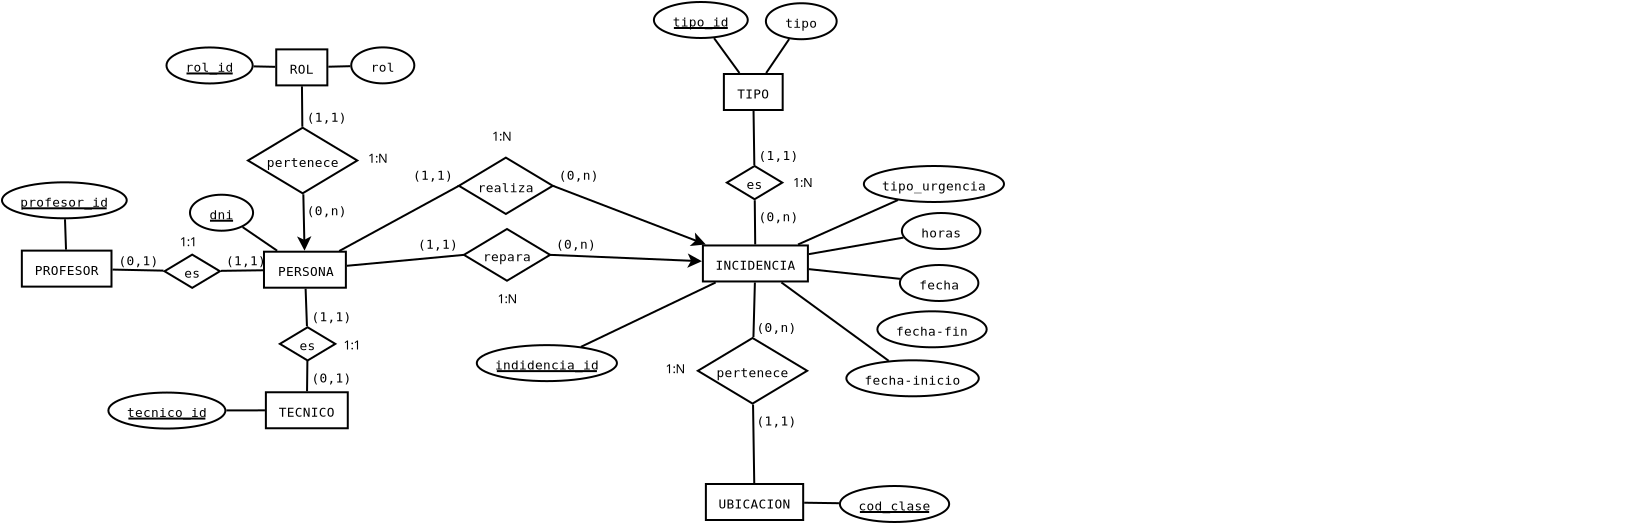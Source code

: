 <?xml version="1.0" encoding="UTF-8"?>
<dia:diagram xmlns:dia="http://www.lysator.liu.se/~alla/dia/">
  <dia:layer name="Fondo" visible="true" connectable="true" active="true">
    <dia:object type="ER - Entity" version="0" id="O0">
      <dia:attribute name="obj_pos">
        <dia:point val="14.905,12.835"/>
      </dia:attribute>
      <dia:attribute name="obj_bb">
        <dia:rectangle val="14.855,12.786;19.05,14.685"/>
      </dia:attribute>
      <dia:attribute name="elem_corner">
        <dia:point val="14.905,12.835"/>
      </dia:attribute>
      <dia:attribute name="elem_width">
        <dia:real val="4.095"/>
      </dia:attribute>
      <dia:attribute name="elem_height">
        <dia:real val="1.8"/>
      </dia:attribute>
      <dia:attribute name="border_width">
        <dia:real val="0.1"/>
      </dia:attribute>
      <dia:attribute name="border_color">
        <dia:color val="#000000ff"/>
      </dia:attribute>
      <dia:attribute name="inner_color">
        <dia:color val="#ffffffff"/>
      </dia:attribute>
      <dia:attribute name="name">
        <dia:string>#PERSONA#</dia:string>
      </dia:attribute>
      <dia:attribute name="weak">
        <dia:boolean val="false"/>
      </dia:attribute>
      <dia:attribute name="associative">
        <dia:boolean val="false"/>
      </dia:attribute>
      <dia:attribute name="font">
        <dia:font family="monospace" style="0" name="Courier"/>
      </dia:attribute>
      <dia:attribute name="font_height">
        <dia:real val="0.8"/>
      </dia:attribute>
    </dia:object>
    <dia:object type="ER - Entity" version="0" id="O1">
      <dia:attribute name="obj_pos">
        <dia:point val="36.851,12.523"/>
      </dia:attribute>
      <dia:attribute name="obj_bb">
        <dia:rectangle val="36.801,12.473;42.151,14.373"/>
      </dia:attribute>
      <dia:attribute name="elem_corner">
        <dia:point val="36.851,12.523"/>
      </dia:attribute>
      <dia:attribute name="elem_width">
        <dia:real val="5.25"/>
      </dia:attribute>
      <dia:attribute name="elem_height">
        <dia:real val="1.8"/>
      </dia:attribute>
      <dia:attribute name="border_width">
        <dia:real val="0.1"/>
      </dia:attribute>
      <dia:attribute name="border_color">
        <dia:color val="#000000ff"/>
      </dia:attribute>
      <dia:attribute name="inner_color">
        <dia:color val="#ffffffff"/>
      </dia:attribute>
      <dia:attribute name="name">
        <dia:string>#INCIDENCIA#</dia:string>
      </dia:attribute>
      <dia:attribute name="weak">
        <dia:boolean val="false"/>
      </dia:attribute>
      <dia:attribute name="associative">
        <dia:boolean val="false"/>
      </dia:attribute>
      <dia:attribute name="font">
        <dia:font family="monospace" style="0" name="Courier"/>
      </dia:attribute>
      <dia:attribute name="font_height">
        <dia:real val="0.8"/>
      </dia:attribute>
    </dia:object>
    <dia:object type="ER - Entity" version="0" id="O2">
      <dia:attribute name="obj_pos">
        <dia:point val="15.518,2.719"/>
      </dia:attribute>
      <dia:attribute name="obj_bb">
        <dia:rectangle val="15.468,2.669;18.123,4.569"/>
      </dia:attribute>
      <dia:attribute name="elem_corner">
        <dia:point val="15.518,2.719"/>
      </dia:attribute>
      <dia:attribute name="elem_width">
        <dia:real val="2.555"/>
      </dia:attribute>
      <dia:attribute name="elem_height">
        <dia:real val="1.8"/>
      </dia:attribute>
      <dia:attribute name="border_width">
        <dia:real val="0.1"/>
      </dia:attribute>
      <dia:attribute name="border_color">
        <dia:color val="#000000ff"/>
      </dia:attribute>
      <dia:attribute name="inner_color">
        <dia:color val="#ffffffff"/>
      </dia:attribute>
      <dia:attribute name="name">
        <dia:string>#ROL#</dia:string>
      </dia:attribute>
      <dia:attribute name="weak">
        <dia:boolean val="false"/>
      </dia:attribute>
      <dia:attribute name="associative">
        <dia:boolean val="false"/>
      </dia:attribute>
      <dia:attribute name="font">
        <dia:font family="monospace" style="0" name="Courier"/>
      </dia:attribute>
      <dia:attribute name="font_height">
        <dia:real val="0.8"/>
      </dia:attribute>
    </dia:object>
    <dia:object type="ER - Attribute" version="0" id="O3">
      <dia:attribute name="obj_pos">
        <dia:point val="10.031,2.623"/>
      </dia:attribute>
      <dia:attribute name="obj_bb">
        <dia:rectangle val="9.981,2.573;14.391,4.473"/>
      </dia:attribute>
      <dia:attribute name="elem_corner">
        <dia:point val="10.031,2.623"/>
      </dia:attribute>
      <dia:attribute name="elem_width">
        <dia:real val="4.31"/>
      </dia:attribute>
      <dia:attribute name="elem_height">
        <dia:real val="1.8"/>
      </dia:attribute>
      <dia:attribute name="border_width">
        <dia:real val="0.1"/>
      </dia:attribute>
      <dia:attribute name="border_color">
        <dia:color val="#000000ff"/>
      </dia:attribute>
      <dia:attribute name="inner_color">
        <dia:color val="#ffffffff"/>
      </dia:attribute>
      <dia:attribute name="name">
        <dia:string>#rol_id#</dia:string>
      </dia:attribute>
      <dia:attribute name="key">
        <dia:boolean val="true"/>
      </dia:attribute>
      <dia:attribute name="weak_key">
        <dia:boolean val="false"/>
      </dia:attribute>
      <dia:attribute name="derived">
        <dia:boolean val="false"/>
      </dia:attribute>
      <dia:attribute name="multivalued">
        <dia:boolean val="false"/>
      </dia:attribute>
      <dia:attribute name="font">
        <dia:font family="monospace" style="0" name="Courier"/>
      </dia:attribute>
      <dia:attribute name="font_height">
        <dia:real val="0.8"/>
      </dia:attribute>
    </dia:object>
    <dia:object type="ER - Attribute" version="0" id="O4">
      <dia:attribute name="obj_pos">
        <dia:point val="19.267,2.619"/>
      </dia:attribute>
      <dia:attribute name="obj_bb">
        <dia:rectangle val="19.217,2.569;22.472,4.469"/>
      </dia:attribute>
      <dia:attribute name="elem_corner">
        <dia:point val="19.267,2.619"/>
      </dia:attribute>
      <dia:attribute name="elem_width">
        <dia:real val="3.155"/>
      </dia:attribute>
      <dia:attribute name="elem_height">
        <dia:real val="1.8"/>
      </dia:attribute>
      <dia:attribute name="border_width">
        <dia:real val="0.1"/>
      </dia:attribute>
      <dia:attribute name="border_color">
        <dia:color val="#000000ff"/>
      </dia:attribute>
      <dia:attribute name="inner_color">
        <dia:color val="#ffffffff"/>
      </dia:attribute>
      <dia:attribute name="name">
        <dia:string>#rol#</dia:string>
      </dia:attribute>
      <dia:attribute name="key">
        <dia:boolean val="false"/>
      </dia:attribute>
      <dia:attribute name="weak_key">
        <dia:boolean val="false"/>
      </dia:attribute>
      <dia:attribute name="derived">
        <dia:boolean val="false"/>
      </dia:attribute>
      <dia:attribute name="multivalued">
        <dia:boolean val="false"/>
      </dia:attribute>
      <dia:attribute name="font">
        <dia:font family="monospace" style="0" name="Courier"/>
      </dia:attribute>
      <dia:attribute name="font_height">
        <dia:real val="0.8"/>
      </dia:attribute>
    </dia:object>
    <dia:object type="Standard - Line" version="0" id="O5">
      <dia:attribute name="obj_pos">
        <dia:point val="15.47,3.592"/>
      </dia:attribute>
      <dia:attribute name="obj_bb">
        <dia:rectangle val="14.336,3.518;15.521,3.643"/>
      </dia:attribute>
      <dia:attribute name="conn_endpoints">
        <dia:point val="15.47,3.592"/>
        <dia:point val="14.388,3.569"/>
      </dia:attribute>
      <dia:attribute name="numcp">
        <dia:int val="1"/>
      </dia:attribute>
      <dia:connections>
        <dia:connection handle="0" to="O2" connection="8"/>
        <dia:connection handle="1" to="O3" connection="8"/>
      </dia:connections>
    </dia:object>
    <dia:object type="Standard - Line" version="0" id="O6">
      <dia:attribute name="obj_pos">
        <dia:point val="18.123,3.586"/>
      </dia:attribute>
      <dia:attribute name="obj_bb">
        <dia:rectangle val="18.071,3.508;19.27,3.638"/>
      </dia:attribute>
      <dia:attribute name="conn_endpoints">
        <dia:point val="18.123,3.586"/>
        <dia:point val="19.219,3.559"/>
      </dia:attribute>
      <dia:attribute name="numcp">
        <dia:int val="1"/>
      </dia:attribute>
      <dia:connections>
        <dia:connection handle="0" to="O2" connection="8"/>
        <dia:connection handle="1" to="O4" connection="8"/>
      </dia:connections>
    </dia:object>
    <dia:object type="ER - Attribute" version="0" id="O7">
      <dia:attribute name="obj_pos">
        <dia:point val="25.547,17.506"/>
      </dia:attribute>
      <dia:attribute name="obj_bb">
        <dia:rectangle val="25.497,17.456;32.602,19.356"/>
      </dia:attribute>
      <dia:attribute name="elem_corner">
        <dia:point val="25.547,17.506"/>
      </dia:attribute>
      <dia:attribute name="elem_width">
        <dia:real val="7.005"/>
      </dia:attribute>
      <dia:attribute name="elem_height">
        <dia:real val="1.8"/>
      </dia:attribute>
      <dia:attribute name="border_width">
        <dia:real val="0.1"/>
      </dia:attribute>
      <dia:attribute name="border_color">
        <dia:color val="#000000ff"/>
      </dia:attribute>
      <dia:attribute name="inner_color">
        <dia:color val="#ffffffff"/>
      </dia:attribute>
      <dia:attribute name="name">
        <dia:string>#indidencia_id#</dia:string>
      </dia:attribute>
      <dia:attribute name="key">
        <dia:boolean val="true"/>
      </dia:attribute>
      <dia:attribute name="weak_key">
        <dia:boolean val="false"/>
      </dia:attribute>
      <dia:attribute name="derived">
        <dia:boolean val="false"/>
      </dia:attribute>
      <dia:attribute name="multivalued">
        <dia:boolean val="false"/>
      </dia:attribute>
      <dia:attribute name="font">
        <dia:font family="monospace" style="0" name="Courier"/>
      </dia:attribute>
      <dia:attribute name="font_height">
        <dia:real val="0.8"/>
      </dia:attribute>
    </dia:object>
    <dia:object type="Standard - Line" version="0" id="O8">
      <dia:attribute name="obj_pos">
        <dia:point val="37.489,14.373"/>
      </dia:attribute>
      <dia:attribute name="obj_bb">
        <dia:rectangle val="30.686,14.306;37.556,17.659"/>
      </dia:attribute>
      <dia:attribute name="conn_endpoints">
        <dia:point val="37.489,14.373"/>
        <dia:point val="30.753,17.592"/>
      </dia:attribute>
      <dia:attribute name="numcp">
        <dia:int val="1"/>
      </dia:attribute>
      <dia:connections>
        <dia:connection handle="0" to="O1" connection="8"/>
        <dia:connection handle="1" to="O7" connection="8"/>
      </dia:connections>
    </dia:object>
    <dia:object type="ER - Attribute" version="0" id="O9">
      <dia:attribute name="obj_pos">
        <dia:point val="11.205,9.986"/>
      </dia:attribute>
      <dia:attribute name="obj_bb">
        <dia:rectangle val="11.155,9.935;14.41,11.835"/>
      </dia:attribute>
      <dia:attribute name="elem_corner">
        <dia:point val="11.205,9.986"/>
      </dia:attribute>
      <dia:attribute name="elem_width">
        <dia:real val="3.155"/>
      </dia:attribute>
      <dia:attribute name="elem_height">
        <dia:real val="1.8"/>
      </dia:attribute>
      <dia:attribute name="border_width">
        <dia:real val="0.1"/>
      </dia:attribute>
      <dia:attribute name="border_color">
        <dia:color val="#000000ff"/>
      </dia:attribute>
      <dia:attribute name="inner_color">
        <dia:color val="#ffffffff"/>
      </dia:attribute>
      <dia:attribute name="name">
        <dia:string>#dni#</dia:string>
      </dia:attribute>
      <dia:attribute name="key">
        <dia:boolean val="true"/>
      </dia:attribute>
      <dia:attribute name="weak_key">
        <dia:boolean val="false"/>
      </dia:attribute>
      <dia:attribute name="derived">
        <dia:boolean val="false"/>
      </dia:attribute>
      <dia:attribute name="multivalued">
        <dia:boolean val="false"/>
      </dia:attribute>
      <dia:attribute name="font">
        <dia:font family="monospace" style="0" name="Courier"/>
      </dia:attribute>
      <dia:attribute name="font_height">
        <dia:real val="0.8"/>
      </dia:attribute>
    </dia:object>
    <dia:object type="Standard - Line" version="0" id="O10">
      <dia:attribute name="obj_pos">
        <dia:point val="15.563,12.786"/>
      </dia:attribute>
      <dia:attribute name="obj_bb">
        <dia:rectangle val="13.765,11.535;15.633,12.855"/>
      </dia:attribute>
      <dia:attribute name="conn_endpoints">
        <dia:point val="15.563,12.786"/>
        <dia:point val="13.835,11.604"/>
      </dia:attribute>
      <dia:attribute name="numcp">
        <dia:int val="1"/>
      </dia:attribute>
      <dia:connections>
        <dia:connection handle="0" to="O0" connection="8"/>
        <dia:connection handle="1" to="O9" connection="8"/>
      </dia:connections>
    </dia:object>
    <dia:object type="ER - Relationship" version="0" id="O11">
      <dia:attribute name="obj_pos">
        <dia:point val="24.651,8.131"/>
      </dia:attribute>
      <dia:attribute name="obj_bb">
        <dia:rectangle val="22.376,8.081;31.621,10.998"/>
      </dia:attribute>
      <dia:attribute name="elem_corner">
        <dia:point val="24.651,8.131"/>
      </dia:attribute>
      <dia:attribute name="elem_width">
        <dia:real val="4.695"/>
      </dia:attribute>
      <dia:attribute name="elem_height">
        <dia:real val="2.817"/>
      </dia:attribute>
      <dia:attribute name="border_width">
        <dia:real val="0.1"/>
      </dia:attribute>
      <dia:attribute name="border_color">
        <dia:color val="#000000ff"/>
      </dia:attribute>
      <dia:attribute name="inner_color">
        <dia:color val="#ffffffff"/>
      </dia:attribute>
      <dia:attribute name="name">
        <dia:string>#realiza#</dia:string>
      </dia:attribute>
      <dia:attribute name="left_card">
        <dia:string>#(1,1)#</dia:string>
      </dia:attribute>
      <dia:attribute name="right_card">
        <dia:string>#(0,n)#</dia:string>
      </dia:attribute>
      <dia:attribute name="identifying">
        <dia:boolean val="false"/>
      </dia:attribute>
      <dia:attribute name="rotated">
        <dia:boolean val="false"/>
      </dia:attribute>
      <dia:attribute name="font">
        <dia:font family="monospace" style="0" name="Courier"/>
      </dia:attribute>
      <dia:attribute name="font_height">
        <dia:real val="0.8"/>
      </dia:attribute>
    </dia:object>
    <dia:object type="Standard - Line" version="0" id="O12">
      <dia:attribute name="obj_pos">
        <dia:point val="29.346,9.54"/>
      </dia:attribute>
      <dia:attribute name="obj_bb">
        <dia:rectangle val="29.281,9.475;37.061,12.558"/>
      </dia:attribute>
      <dia:attribute name="conn_endpoints">
        <dia:point val="29.346,9.54"/>
        <dia:point val="36.996,12.473"/>
      </dia:attribute>
      <dia:attribute name="numcp">
        <dia:int val="1"/>
      </dia:attribute>
      <dia:attribute name="end_arrow">
        <dia:enum val="22"/>
      </dia:attribute>
      <dia:attribute name="end_arrow_length">
        <dia:real val="0.5"/>
      </dia:attribute>
      <dia:attribute name="end_arrow_width">
        <dia:real val="0.5"/>
      </dia:attribute>
      <dia:connections>
        <dia:connection handle="0" to="O11" connection="4"/>
        <dia:connection handle="1" to="O1" connection="8"/>
      </dia:connections>
    </dia:object>
    <dia:object type="Standard - Line" version="0" id="O13">
      <dia:attribute name="obj_pos">
        <dia:point val="24.651,9.54"/>
      </dia:attribute>
      <dia:attribute name="obj_bb">
        <dia:rectangle val="18.599,9.472;24.719,12.869"/>
      </dia:attribute>
      <dia:attribute name="conn_endpoints">
        <dia:point val="24.651,9.54"/>
        <dia:point val="18.667,12.801"/>
      </dia:attribute>
      <dia:attribute name="numcp">
        <dia:int val="1"/>
      </dia:attribute>
      <dia:connections>
        <dia:connection handle="0" to="O11" connection="0"/>
        <dia:connection handle="1" to="O0" connection="8"/>
      </dia:connections>
    </dia:object>
    <dia:object type="ER - Relationship" version="0" id="O14">
      <dia:attribute name="obj_pos">
        <dia:point val="14.105,6.636"/>
      </dia:attribute>
      <dia:attribute name="obj_bb">
        <dia:rectangle val="14.055,5.486;19.62,11.065"/>
      </dia:attribute>
      <dia:attribute name="elem_corner">
        <dia:point val="14.105,6.636"/>
      </dia:attribute>
      <dia:attribute name="elem_width">
        <dia:real val="5.465"/>
      </dia:attribute>
      <dia:attribute name="elem_height">
        <dia:real val="3.279"/>
      </dia:attribute>
      <dia:attribute name="border_width">
        <dia:real val="0.1"/>
      </dia:attribute>
      <dia:attribute name="border_color">
        <dia:color val="#000000ff"/>
      </dia:attribute>
      <dia:attribute name="inner_color">
        <dia:color val="#ffffffff"/>
      </dia:attribute>
      <dia:attribute name="name">
        <dia:string>#pertenece#</dia:string>
      </dia:attribute>
      <dia:attribute name="left_card">
        <dia:string>#(1,1)#</dia:string>
      </dia:attribute>
      <dia:attribute name="right_card">
        <dia:string>#(0,n)#</dia:string>
      </dia:attribute>
      <dia:attribute name="identifying">
        <dia:boolean val="false"/>
      </dia:attribute>
      <dia:attribute name="rotated">
        <dia:boolean val="true"/>
      </dia:attribute>
      <dia:attribute name="font">
        <dia:font family="monospace" style="0" name="Courier"/>
      </dia:attribute>
      <dia:attribute name="font_height">
        <dia:real val="0.8"/>
      </dia:attribute>
    </dia:object>
    <dia:object type="Standard - Line" version="0" id="O15">
      <dia:attribute name="obj_pos">
        <dia:point val="16.873,9.963"/>
      </dia:attribute>
      <dia:attribute name="obj_bb">
        <dia:rectangle val="16.556,9.912;17.279,12.837"/>
      </dia:attribute>
      <dia:attribute name="conn_endpoints">
        <dia:point val="16.873,9.963"/>
        <dia:point val="16.933,12.786"/>
      </dia:attribute>
      <dia:attribute name="numcp">
        <dia:int val="1"/>
      </dia:attribute>
      <dia:attribute name="end_arrow">
        <dia:enum val="22"/>
      </dia:attribute>
      <dia:attribute name="end_arrow_length">
        <dia:real val="0.5"/>
      </dia:attribute>
      <dia:attribute name="end_arrow_width">
        <dia:real val="0.5"/>
      </dia:attribute>
      <dia:connections>
        <dia:connection handle="0" to="O14" connection="8"/>
        <dia:connection handle="1" to="O0" connection="8"/>
      </dia:connections>
    </dia:object>
    <dia:object type="ER - Entity" version="0" id="O16">
      <dia:attribute name="obj_pos">
        <dia:point val="2.798,12.781"/>
      </dia:attribute>
      <dia:attribute name="obj_bb">
        <dia:rectangle val="2.748,12.731;7.328,14.631"/>
      </dia:attribute>
      <dia:attribute name="elem_corner">
        <dia:point val="2.798,12.781"/>
      </dia:attribute>
      <dia:attribute name="elem_width">
        <dia:real val="4.48"/>
      </dia:attribute>
      <dia:attribute name="elem_height">
        <dia:real val="1.8"/>
      </dia:attribute>
      <dia:attribute name="border_width">
        <dia:real val="0.1"/>
      </dia:attribute>
      <dia:attribute name="border_color">
        <dia:color val="#000000ff"/>
      </dia:attribute>
      <dia:attribute name="inner_color">
        <dia:color val="#ffffffff"/>
      </dia:attribute>
      <dia:attribute name="name">
        <dia:string>#PROFESOR#</dia:string>
      </dia:attribute>
      <dia:attribute name="weak">
        <dia:boolean val="false"/>
      </dia:attribute>
      <dia:attribute name="associative">
        <dia:boolean val="false"/>
      </dia:attribute>
      <dia:attribute name="font">
        <dia:font family="monospace" style="0" name="Courier"/>
      </dia:attribute>
      <dia:attribute name="font_height">
        <dia:real val="0.8"/>
      </dia:attribute>
    </dia:object>
    <dia:object type="Standard - Line" version="0" id="O17">
      <dia:attribute name="obj_pos">
        <dia:point val="16.823,6.585"/>
      </dia:attribute>
      <dia:attribute name="obj_bb">
        <dia:rectangle val="16.754,4.517;16.873,6.636"/>
      </dia:attribute>
      <dia:attribute name="conn_endpoints">
        <dia:point val="16.823,6.585"/>
        <dia:point val="16.804,4.567"/>
      </dia:attribute>
      <dia:attribute name="numcp">
        <dia:int val="1"/>
      </dia:attribute>
      <dia:connections>
        <dia:connection handle="0" to="O14" connection="8"/>
        <dia:connection handle="1" to="O2" connection="8"/>
      </dia:connections>
    </dia:object>
    <dia:object type="Standard - Text" version="1" id="O18">
      <dia:attribute name="obj_pos">
        <dia:point val="26.305,7.285"/>
      </dia:attribute>
      <dia:attribute name="obj_bb">
        <dia:rectangle val="26.305,6.691;27.408,7.436"/>
      </dia:attribute>
      <dia:attribute name="text">
        <dia:composite type="text">
          <dia:attribute name="string">
            <dia:string>#1:N#</dia:string>
          </dia:attribute>
          <dia:attribute name="font">
            <dia:font family="sans" style="0" name="Helvetica"/>
          </dia:attribute>
          <dia:attribute name="height">
            <dia:real val="0.8"/>
          </dia:attribute>
          <dia:attribute name="pos">
            <dia:point val="26.305,7.285"/>
          </dia:attribute>
          <dia:attribute name="color">
            <dia:color val="#000000ff"/>
          </dia:attribute>
          <dia:attribute name="alignment">
            <dia:enum val="0"/>
          </dia:attribute>
        </dia:composite>
      </dia:attribute>
      <dia:attribute name="valign">
        <dia:enum val="3"/>
      </dia:attribute>
    </dia:object>
    <dia:object type="Standard - Text" version="1" id="O19">
      <dia:attribute name="obj_pos">
        <dia:point val="20.105,8.385"/>
      </dia:attribute>
      <dia:attribute name="obj_bb">
        <dia:rectangle val="20.105,7.791;21.208,8.536"/>
      </dia:attribute>
      <dia:attribute name="text">
        <dia:composite type="text">
          <dia:attribute name="string">
            <dia:string>#1:N#</dia:string>
          </dia:attribute>
          <dia:attribute name="font">
            <dia:font family="sans" style="0" name="Helvetica"/>
          </dia:attribute>
          <dia:attribute name="height">
            <dia:real val="0.8"/>
          </dia:attribute>
          <dia:attribute name="pos">
            <dia:point val="20.105,8.385"/>
          </dia:attribute>
          <dia:attribute name="color">
            <dia:color val="#000000ff"/>
          </dia:attribute>
          <dia:attribute name="alignment">
            <dia:enum val="0"/>
          </dia:attribute>
        </dia:composite>
      </dia:attribute>
      <dia:attribute name="valign">
        <dia:enum val="3"/>
      </dia:attribute>
    </dia:object>
    <dia:object type="ER - Attribute" version="0" id="O20">
      <dia:attribute name="obj_pos">
        <dia:point val="1.806,9.365"/>
      </dia:attribute>
      <dia:attribute name="obj_bb">
        <dia:rectangle val="1.756,9.315;8.091,11.215"/>
      </dia:attribute>
      <dia:attribute name="elem_corner">
        <dia:point val="1.806,9.365"/>
      </dia:attribute>
      <dia:attribute name="elem_width">
        <dia:real val="6.235"/>
      </dia:attribute>
      <dia:attribute name="elem_height">
        <dia:real val="1.8"/>
      </dia:attribute>
      <dia:attribute name="border_width">
        <dia:real val="0.1"/>
      </dia:attribute>
      <dia:attribute name="border_color">
        <dia:color val="#000000ff"/>
      </dia:attribute>
      <dia:attribute name="inner_color">
        <dia:color val="#ffffffff"/>
      </dia:attribute>
      <dia:attribute name="name">
        <dia:string>#profesor_id#</dia:string>
      </dia:attribute>
      <dia:attribute name="key">
        <dia:boolean val="true"/>
      </dia:attribute>
      <dia:attribute name="weak_key">
        <dia:boolean val="false"/>
      </dia:attribute>
      <dia:attribute name="derived">
        <dia:boolean val="false"/>
      </dia:attribute>
      <dia:attribute name="multivalued">
        <dia:boolean val="false"/>
      </dia:attribute>
      <dia:attribute name="font">
        <dia:font family="monospace" style="0" name="Courier"/>
      </dia:attribute>
      <dia:attribute name="font_height">
        <dia:real val="0.8"/>
      </dia:attribute>
    </dia:object>
    <dia:object type="ER - Relationship" version="0" id="O21">
      <dia:attribute name="obj_pos">
        <dia:point val="9.931,12.981"/>
      </dia:attribute>
      <dia:attribute name="obj_bb">
        <dia:rectangle val="7.656,12.931;14.976,14.693"/>
      </dia:attribute>
      <dia:attribute name="elem_corner">
        <dia:point val="9.931,12.981"/>
      </dia:attribute>
      <dia:attribute name="elem_width">
        <dia:real val="2.77"/>
      </dia:attribute>
      <dia:attribute name="elem_height">
        <dia:real val="1.662"/>
      </dia:attribute>
      <dia:attribute name="border_width">
        <dia:real val="0.1"/>
      </dia:attribute>
      <dia:attribute name="border_color">
        <dia:color val="#000000ff"/>
      </dia:attribute>
      <dia:attribute name="inner_color">
        <dia:color val="#ffffffff"/>
      </dia:attribute>
      <dia:attribute name="name">
        <dia:string>#es#</dia:string>
      </dia:attribute>
      <dia:attribute name="left_card">
        <dia:string>#(0,1)#</dia:string>
      </dia:attribute>
      <dia:attribute name="right_card">
        <dia:string>#(1,1)#</dia:string>
      </dia:attribute>
      <dia:attribute name="identifying">
        <dia:boolean val="false"/>
      </dia:attribute>
      <dia:attribute name="rotated">
        <dia:boolean val="false"/>
      </dia:attribute>
      <dia:attribute name="font">
        <dia:font family="monospace" style="0" name="Courier"/>
      </dia:attribute>
      <dia:attribute name="font_height">
        <dia:real val="0.8"/>
      </dia:attribute>
    </dia:object>
    <dia:object type="Standard - Line" version="0" id="O22">
      <dia:attribute name="obj_pos">
        <dia:point val="14.855,13.764"/>
      </dia:attribute>
      <dia:attribute name="obj_bb">
        <dia:rectangle val="12.7,13.713;14.906,13.843"/>
      </dia:attribute>
      <dia:attribute name="conn_endpoints">
        <dia:point val="14.855,13.764"/>
        <dia:point val="12.751,13.793"/>
      </dia:attribute>
      <dia:attribute name="numcp">
        <dia:int val="1"/>
      </dia:attribute>
      <dia:connections>
        <dia:connection handle="0" to="O0" connection="8"/>
        <dia:connection handle="1" to="O21" connection="8"/>
      </dia:connections>
    </dia:object>
    <dia:object type="Standard - Line" version="0" id="O23">
      <dia:attribute name="obj_pos">
        <dia:point val="9.881,13.782"/>
      </dia:attribute>
      <dia:attribute name="obj_bb">
        <dia:rectangle val="7.277,13.678;9.932,13.833"/>
      </dia:attribute>
      <dia:attribute name="conn_endpoints">
        <dia:point val="9.881,13.782"/>
        <dia:point val="7.328,13.729"/>
      </dia:attribute>
      <dia:attribute name="numcp">
        <dia:int val="1"/>
      </dia:attribute>
      <dia:connections>
        <dia:connection handle="0" to="O21" connection="8"/>
        <dia:connection handle="1" to="O16" connection="8"/>
      </dia:connections>
    </dia:object>
    <dia:object type="Standard - Text" version="1" id="O24">
      <dia:attribute name="obj_pos">
        <dia:point val="10.697,12.561"/>
      </dia:attribute>
      <dia:attribute name="obj_bb">
        <dia:rectangle val="10.697,11.966;11.727,12.711"/>
      </dia:attribute>
      <dia:attribute name="text">
        <dia:composite type="text">
          <dia:attribute name="string">
            <dia:string>#1:1#</dia:string>
          </dia:attribute>
          <dia:attribute name="font">
            <dia:font family="sans" style="0" name="Helvetica"/>
          </dia:attribute>
          <dia:attribute name="height">
            <dia:real val="0.8"/>
          </dia:attribute>
          <dia:attribute name="pos">
            <dia:point val="10.697,12.561"/>
          </dia:attribute>
          <dia:attribute name="color">
            <dia:color val="#000000ff"/>
          </dia:attribute>
          <dia:attribute name="alignment">
            <dia:enum val="0"/>
          </dia:attribute>
        </dia:composite>
      </dia:attribute>
      <dia:attribute name="valign">
        <dia:enum val="3"/>
      </dia:attribute>
    </dia:object>
    <dia:object type="Standard - Line" version="0" id="O25">
      <dia:attribute name="obj_pos">
        <dia:point val="5.006,12.732"/>
      </dia:attribute>
      <dia:attribute name="obj_bb">
        <dia:rectangle val="4.903,11.162;5.058,12.784"/>
      </dia:attribute>
      <dia:attribute name="conn_endpoints">
        <dia:point val="5.006,12.732"/>
        <dia:point val="4.955,11.214"/>
      </dia:attribute>
      <dia:attribute name="numcp">
        <dia:int val="1"/>
      </dia:attribute>
      <dia:connections>
        <dia:connection handle="0" to="O16" connection="8"/>
        <dia:connection handle="1" to="O20" connection="8"/>
      </dia:connections>
    </dia:object>
    <dia:object type="ER - Entity" version="0" id="O26">
      <dia:attribute name="obj_pos">
        <dia:point val="15,19.863"/>
      </dia:attribute>
      <dia:attribute name="obj_bb">
        <dia:rectangle val="14.95,19.812;19.145,21.712"/>
      </dia:attribute>
      <dia:attribute name="elem_corner">
        <dia:point val="15,19.863"/>
      </dia:attribute>
      <dia:attribute name="elem_width">
        <dia:real val="4.095"/>
      </dia:attribute>
      <dia:attribute name="elem_height">
        <dia:real val="1.8"/>
      </dia:attribute>
      <dia:attribute name="border_width">
        <dia:real val="0.1"/>
      </dia:attribute>
      <dia:attribute name="border_color">
        <dia:color val="#000000ff"/>
      </dia:attribute>
      <dia:attribute name="inner_color">
        <dia:color val="#ffffffff"/>
      </dia:attribute>
      <dia:attribute name="name">
        <dia:string>#TECNICO#</dia:string>
      </dia:attribute>
      <dia:attribute name="weak">
        <dia:boolean val="false"/>
      </dia:attribute>
      <dia:attribute name="associative">
        <dia:boolean val="false"/>
      </dia:attribute>
      <dia:attribute name="font">
        <dia:font family="monospace" style="0" name="Courier"/>
      </dia:attribute>
      <dia:attribute name="font_height">
        <dia:real val="0.8"/>
      </dia:attribute>
    </dia:object>
    <dia:object type="ER - Entity" version="0" id="O27">
      <dia:attribute name="obj_pos">
        <dia:point val="37.9,3.95"/>
      </dia:attribute>
      <dia:attribute name="obj_bb">
        <dia:rectangle val="37.85,3.9;40.89,5.8"/>
      </dia:attribute>
      <dia:attribute name="elem_corner">
        <dia:point val="37.9,3.95"/>
      </dia:attribute>
      <dia:attribute name="elem_width">
        <dia:real val="2.94"/>
      </dia:attribute>
      <dia:attribute name="elem_height">
        <dia:real val="1.8"/>
      </dia:attribute>
      <dia:attribute name="border_width">
        <dia:real val="0.1"/>
      </dia:attribute>
      <dia:attribute name="border_color">
        <dia:color val="#000000ff"/>
      </dia:attribute>
      <dia:attribute name="inner_color">
        <dia:color val="#ffffffff"/>
      </dia:attribute>
      <dia:attribute name="name">
        <dia:string>#TIPO#</dia:string>
      </dia:attribute>
      <dia:attribute name="weak">
        <dia:boolean val="false"/>
      </dia:attribute>
      <dia:attribute name="associative">
        <dia:boolean val="false"/>
      </dia:attribute>
      <dia:attribute name="font">
        <dia:font family="monospace" style="0" name="Courier"/>
      </dia:attribute>
      <dia:attribute name="font_height">
        <dia:real val="0.8"/>
      </dia:attribute>
    </dia:object>
    <dia:object type="ER - Relationship" version="0" id="O28">
      <dia:attribute name="obj_pos">
        <dia:point val="38.05,8.55"/>
      </dia:attribute>
      <dia:attribute name="obj_bb">
        <dia:rectangle val="38,7.4;40.87,11.362"/>
      </dia:attribute>
      <dia:attribute name="elem_corner">
        <dia:point val="38.05,8.55"/>
      </dia:attribute>
      <dia:attribute name="elem_width">
        <dia:real val="2.77"/>
      </dia:attribute>
      <dia:attribute name="elem_height">
        <dia:real val="1.662"/>
      </dia:attribute>
      <dia:attribute name="border_width">
        <dia:real val="0.1"/>
      </dia:attribute>
      <dia:attribute name="border_color">
        <dia:color val="#000000ff"/>
      </dia:attribute>
      <dia:attribute name="inner_color">
        <dia:color val="#ffffffff"/>
      </dia:attribute>
      <dia:attribute name="name">
        <dia:string>#es#</dia:string>
      </dia:attribute>
      <dia:attribute name="left_card">
        <dia:string>#(1,1)#</dia:string>
      </dia:attribute>
      <dia:attribute name="right_card">
        <dia:string>#(0,n)#</dia:string>
      </dia:attribute>
      <dia:attribute name="identifying">
        <dia:boolean val="false"/>
      </dia:attribute>
      <dia:attribute name="rotated">
        <dia:boolean val="true"/>
      </dia:attribute>
      <dia:attribute name="font">
        <dia:font family="monospace" style="0" name="Courier"/>
      </dia:attribute>
      <dia:attribute name="font_height">
        <dia:real val="0.8"/>
      </dia:attribute>
    </dia:object>
    <dia:object type="Standard - Line" version="0" id="O29">
      <dia:attribute name="obj_pos">
        <dia:point val="39.444,10.262"/>
      </dia:attribute>
      <dia:attribute name="obj_bb">
        <dia:rectangle val="39.393,10.211;39.517,12.524"/>
      </dia:attribute>
      <dia:attribute name="conn_endpoints">
        <dia:point val="39.444,10.262"/>
        <dia:point val="39.466,12.473"/>
      </dia:attribute>
      <dia:attribute name="numcp">
        <dia:int val="1"/>
      </dia:attribute>
      <dia:connections>
        <dia:connection handle="0" to="O28" connection="8"/>
        <dia:connection handle="1" to="O1" connection="8"/>
      </dia:connections>
    </dia:object>
    <dia:object type="Standard - Line" version="0" id="O30">
      <dia:attribute name="obj_pos">
        <dia:point val="39.384,5.8"/>
      </dia:attribute>
      <dia:attribute name="obj_bb">
        <dia:rectangle val="39.333,5.749;39.473,8.551"/>
      </dia:attribute>
      <dia:attribute name="conn_endpoints">
        <dia:point val="39.384,5.8"/>
        <dia:point val="39.422,8.5"/>
      </dia:attribute>
      <dia:attribute name="numcp">
        <dia:int val="1"/>
      </dia:attribute>
      <dia:connections>
        <dia:connection handle="0" to="O27" connection="8"/>
        <dia:connection handle="1" to="O28" connection="8"/>
      </dia:connections>
    </dia:object>
    <dia:object type="ER - Attribute" version="0" id="O31">
      <dia:attribute name="obj_pos">
        <dia:point val="34.4,0.35"/>
      </dia:attribute>
      <dia:attribute name="obj_bb">
        <dia:rectangle val="34.35,0.3;39.145,2.2"/>
      </dia:attribute>
      <dia:attribute name="elem_corner">
        <dia:point val="34.4,0.35"/>
      </dia:attribute>
      <dia:attribute name="elem_width">
        <dia:real val="4.695"/>
      </dia:attribute>
      <dia:attribute name="elem_height">
        <dia:real val="1.8"/>
      </dia:attribute>
      <dia:attribute name="border_width">
        <dia:real val="0.1"/>
      </dia:attribute>
      <dia:attribute name="border_color">
        <dia:color val="#000000ff"/>
      </dia:attribute>
      <dia:attribute name="inner_color">
        <dia:color val="#ffffffff"/>
      </dia:attribute>
      <dia:attribute name="name">
        <dia:string>#tipo_id#</dia:string>
      </dia:attribute>
      <dia:attribute name="key">
        <dia:boolean val="true"/>
      </dia:attribute>
      <dia:attribute name="weak_key">
        <dia:boolean val="false"/>
      </dia:attribute>
      <dia:attribute name="derived">
        <dia:boolean val="false"/>
      </dia:attribute>
      <dia:attribute name="multivalued">
        <dia:boolean val="false"/>
      </dia:attribute>
      <dia:attribute name="font">
        <dia:font family="monospace" style="0" name="Courier"/>
      </dia:attribute>
      <dia:attribute name="font_height">
        <dia:real val="0.8"/>
      </dia:attribute>
    </dia:object>
    <dia:object type="Standard - Line" version="0" id="O32">
      <dia:attribute name="obj_pos">
        <dia:point val="38.678,3.9"/>
      </dia:attribute>
      <dia:attribute name="obj_bb">
        <dia:rectangle val="37.339,2.088;38.748,3.97"/>
      </dia:attribute>
      <dia:attribute name="conn_endpoints">
        <dia:point val="38.678,3.9"/>
        <dia:point val="37.409,2.157"/>
      </dia:attribute>
      <dia:attribute name="numcp">
        <dia:int val="1"/>
      </dia:attribute>
      <dia:connections>
        <dia:connection handle="0" to="O27" connection="8"/>
        <dia:connection handle="1" to="O31" connection="8"/>
      </dia:connections>
    </dia:object>
    <dia:object type="ER - Attribute" version="0" id="O33">
      <dia:attribute name="obj_pos">
        <dia:point val="40,0.412"/>
      </dia:attribute>
      <dia:attribute name="obj_bb">
        <dia:rectangle val="39.95,0.362;43.59,2.263"/>
      </dia:attribute>
      <dia:attribute name="elem_corner">
        <dia:point val="40,0.412"/>
      </dia:attribute>
      <dia:attribute name="elem_width">
        <dia:real val="3.54"/>
      </dia:attribute>
      <dia:attribute name="elem_height">
        <dia:real val="1.8"/>
      </dia:attribute>
      <dia:attribute name="border_width">
        <dia:real val="0.1"/>
      </dia:attribute>
      <dia:attribute name="border_color">
        <dia:color val="#000000ff"/>
      </dia:attribute>
      <dia:attribute name="inner_color">
        <dia:color val="#ffffffff"/>
      </dia:attribute>
      <dia:attribute name="name">
        <dia:string>#tipo#</dia:string>
      </dia:attribute>
      <dia:attribute name="key">
        <dia:boolean val="false"/>
      </dia:attribute>
      <dia:attribute name="weak_key">
        <dia:boolean val="false"/>
      </dia:attribute>
      <dia:attribute name="derived">
        <dia:boolean val="false"/>
      </dia:attribute>
      <dia:attribute name="multivalued">
        <dia:boolean val="false"/>
      </dia:attribute>
      <dia:attribute name="font">
        <dia:font family="monospace" style="0" name="Courier"/>
      </dia:attribute>
      <dia:attribute name="font_height">
        <dia:real val="0.8"/>
      </dia:attribute>
    </dia:object>
    <dia:object type="Standard - Line" version="0" id="O34">
      <dia:attribute name="obj_pos">
        <dia:point val="40.013,3.902"/>
      </dia:attribute>
      <dia:attribute name="obj_bb">
        <dia:rectangle val="39.944,2.135;41.234,3.971"/>
      </dia:attribute>
      <dia:attribute name="conn_endpoints">
        <dia:point val="40.013,3.902"/>
        <dia:point val="41.165,2.205"/>
      </dia:attribute>
      <dia:attribute name="numcp">
        <dia:int val="1"/>
      </dia:attribute>
      <dia:connections>
        <dia:connection handle="0" to="O27" connection="8"/>
        <dia:connection handle="1" to="O33" connection="8"/>
      </dia:connections>
    </dia:object>
    <dia:object type="Standard - Text" version="1" id="O35">
      <dia:attribute name="obj_pos">
        <dia:point val="41.35,9.6"/>
      </dia:attribute>
      <dia:attribute name="obj_bb">
        <dia:rectangle val="41.35,9.006;42.453,9.751"/>
      </dia:attribute>
      <dia:attribute name="text">
        <dia:composite type="text">
          <dia:attribute name="string">
            <dia:string>#1:N#</dia:string>
          </dia:attribute>
          <dia:attribute name="font">
            <dia:font family="sans" style="0" name="Helvetica"/>
          </dia:attribute>
          <dia:attribute name="height">
            <dia:real val="0.8"/>
          </dia:attribute>
          <dia:attribute name="pos">
            <dia:point val="41.35,9.6"/>
          </dia:attribute>
          <dia:attribute name="color">
            <dia:color val="#000000ff"/>
          </dia:attribute>
          <dia:attribute name="alignment">
            <dia:enum val="0"/>
          </dia:attribute>
        </dia:composite>
      </dia:attribute>
      <dia:attribute name="valign">
        <dia:enum val="3"/>
      </dia:attribute>
    </dia:object>
    <dia:object type="ER - Relationship" version="0" id="O36">
      <dia:attribute name="obj_pos">
        <dia:point val="15.7,16.613"/>
      </dia:attribute>
      <dia:attribute name="obj_bb">
        <dia:rectangle val="15.65,15.463;18.52,19.424"/>
      </dia:attribute>
      <dia:attribute name="elem_corner">
        <dia:point val="15.7,16.613"/>
      </dia:attribute>
      <dia:attribute name="elem_width">
        <dia:real val="2.77"/>
      </dia:attribute>
      <dia:attribute name="elem_height">
        <dia:real val="1.662"/>
      </dia:attribute>
      <dia:attribute name="border_width">
        <dia:real val="0.1"/>
      </dia:attribute>
      <dia:attribute name="border_color">
        <dia:color val="#000000ff"/>
      </dia:attribute>
      <dia:attribute name="inner_color">
        <dia:color val="#ffffffff"/>
      </dia:attribute>
      <dia:attribute name="name">
        <dia:string>#es#</dia:string>
      </dia:attribute>
      <dia:attribute name="left_card">
        <dia:string>#(1,1)#</dia:string>
      </dia:attribute>
      <dia:attribute name="right_card">
        <dia:string>#(0,1)#</dia:string>
      </dia:attribute>
      <dia:attribute name="identifying">
        <dia:boolean val="false"/>
      </dia:attribute>
      <dia:attribute name="rotated">
        <dia:boolean val="true"/>
      </dia:attribute>
      <dia:attribute name="font">
        <dia:font family="monospace" style="0" name="Courier"/>
      </dia:attribute>
      <dia:attribute name="font_height">
        <dia:real val="0.8"/>
      </dia:attribute>
    </dia:object>
    <dia:object type="Standard - Line" version="0" id="O37">
      <dia:attribute name="obj_pos">
        <dia:point val="16.987,14.685"/>
      </dia:attribute>
      <dia:attribute name="obj_bb">
        <dia:rectangle val="16.935,14.633;17.105,16.614"/>
      </dia:attribute>
      <dia:attribute name="conn_endpoints">
        <dia:point val="16.987,14.685"/>
        <dia:point val="17.054,16.563"/>
      </dia:attribute>
      <dia:attribute name="numcp">
        <dia:int val="1"/>
      </dia:attribute>
      <dia:connections>
        <dia:connection handle="0" to="O0" connection="8"/>
        <dia:connection handle="1" to="O36" connection="8"/>
      </dia:connections>
    </dia:object>
    <dia:object type="Standard - Line" version="0" id="O38">
      <dia:attribute name="obj_pos">
        <dia:point val="17.075,18.299"/>
      </dia:attribute>
      <dia:attribute name="obj_bb">
        <dia:rectangle val="17.008,18.249;17.126,19.863"/>
      </dia:attribute>
      <dia:attribute name="conn_endpoints">
        <dia:point val="17.075,18.299"/>
        <dia:point val="17.058,19.812"/>
      </dia:attribute>
      <dia:attribute name="numcp">
        <dia:int val="1"/>
      </dia:attribute>
      <dia:connections>
        <dia:connection handle="0" to="O36" connection="8"/>
        <dia:connection handle="1" to="O26" connection="8"/>
      </dia:connections>
    </dia:object>
    <dia:object type="Standard - Text" version="1" id="O39">
      <dia:attribute name="obj_pos">
        <dia:point val="18.875,17.722"/>
      </dia:attribute>
      <dia:attribute name="obj_bb">
        <dia:rectangle val="18.875,17.128;19.905,17.872"/>
      </dia:attribute>
      <dia:attribute name="text">
        <dia:composite type="text">
          <dia:attribute name="string">
            <dia:string>#1:1#</dia:string>
          </dia:attribute>
          <dia:attribute name="font">
            <dia:font family="sans" style="0" name="Helvetica"/>
          </dia:attribute>
          <dia:attribute name="height">
            <dia:real val="0.8"/>
          </dia:attribute>
          <dia:attribute name="pos">
            <dia:point val="18.875,17.722"/>
          </dia:attribute>
          <dia:attribute name="color">
            <dia:color val="#000000ff"/>
          </dia:attribute>
          <dia:attribute name="alignment">
            <dia:enum val="0"/>
          </dia:attribute>
        </dia:composite>
      </dia:attribute>
      <dia:attribute name="valign">
        <dia:enum val="3"/>
      </dia:attribute>
    </dia:object>
    <dia:object type="ER - Attribute" version="0" id="O40">
      <dia:attribute name="obj_pos">
        <dia:point val="7.125,19.878"/>
      </dia:attribute>
      <dia:attribute name="obj_bb">
        <dia:rectangle val="7.075,19.828;13.025,21.727"/>
      </dia:attribute>
      <dia:attribute name="elem_corner">
        <dia:point val="7.125,19.878"/>
      </dia:attribute>
      <dia:attribute name="elem_width">
        <dia:real val="5.85"/>
      </dia:attribute>
      <dia:attribute name="elem_height">
        <dia:real val="1.8"/>
      </dia:attribute>
      <dia:attribute name="border_width">
        <dia:real val="0.1"/>
      </dia:attribute>
      <dia:attribute name="border_color">
        <dia:color val="#000000ff"/>
      </dia:attribute>
      <dia:attribute name="inner_color">
        <dia:color val="#ffffffff"/>
      </dia:attribute>
      <dia:attribute name="name">
        <dia:string>#tecnico_id#</dia:string>
      </dia:attribute>
      <dia:attribute name="key">
        <dia:boolean val="true"/>
      </dia:attribute>
      <dia:attribute name="weak_key">
        <dia:boolean val="false"/>
      </dia:attribute>
      <dia:attribute name="derived">
        <dia:boolean val="false"/>
      </dia:attribute>
      <dia:attribute name="multivalued">
        <dia:boolean val="false"/>
      </dia:attribute>
      <dia:attribute name="font">
        <dia:font family="monospace" style="0" name="Courier"/>
      </dia:attribute>
      <dia:attribute name="font_height">
        <dia:real val="0.8"/>
      </dia:attribute>
    </dia:object>
    <dia:object type="Standard - Line" version="0" id="O41">
      <dia:attribute name="obj_pos">
        <dia:point val="14.953,20.767"/>
      </dia:attribute>
      <dia:attribute name="obj_bb">
        <dia:rectangle val="12.975,20.717;15.003,20.821"/>
      </dia:attribute>
      <dia:attribute name="conn_endpoints">
        <dia:point val="14.953,20.767"/>
        <dia:point val="13.025,20.771"/>
      </dia:attribute>
      <dia:attribute name="numcp">
        <dia:int val="1"/>
      </dia:attribute>
      <dia:connections>
        <dia:connection handle="0" to="O26" connection="8"/>
        <dia:connection handle="1" to="O40" connection="8"/>
      </dia:connections>
    </dia:object>
    <dia:object type="Standard - Line" version="0" id="O42">
      <dia:attribute name="obj_pos">
        <dia:point val="19.051,13.54"/>
      </dia:attribute>
      <dia:attribute name="obj_bb">
        <dia:rectangle val="18.996,12.939;24.954,13.594"/>
      </dia:attribute>
      <dia:attribute name="conn_endpoints">
        <dia:point val="19.051,13.54"/>
        <dia:point val="24.9,12.993"/>
      </dia:attribute>
      <dia:attribute name="numcp">
        <dia:int val="1"/>
      </dia:attribute>
      <dia:connections>
        <dia:connection handle="0" to="O0" connection="8"/>
        <dia:connection handle="1" to="O44" connection="0"/>
      </dia:connections>
    </dia:object>
    <dia:object type="Standard - Line" version="0" id="O43">
      <dia:attribute name="obj_pos">
        <dia:point val="29.21,12.993"/>
      </dia:attribute>
      <dia:attribute name="obj_bb">
        <dia:rectangle val="29.158,12.919;36.853,13.642"/>
      </dia:attribute>
      <dia:attribute name="conn_endpoints">
        <dia:point val="29.21,12.993"/>
        <dia:point val="36.801,13.311"/>
      </dia:attribute>
      <dia:attribute name="numcp">
        <dia:int val="1"/>
      </dia:attribute>
      <dia:attribute name="end_arrow">
        <dia:enum val="22"/>
      </dia:attribute>
      <dia:attribute name="end_arrow_length">
        <dia:real val="0.5"/>
      </dia:attribute>
      <dia:attribute name="end_arrow_width">
        <dia:real val="0.5"/>
      </dia:attribute>
      <dia:connections>
        <dia:connection handle="0" to="O44" connection="4"/>
        <dia:connection handle="1" to="O1" connection="8"/>
      </dia:connections>
    </dia:object>
    <dia:object type="ER - Relationship" version="0" id="O44">
      <dia:attribute name="obj_pos">
        <dia:point val="24.9,11.7"/>
      </dia:attribute>
      <dia:attribute name="obj_bb">
        <dia:rectangle val="22.625,11.65;31.485,14.336"/>
      </dia:attribute>
      <dia:attribute name="elem_corner">
        <dia:point val="24.9,11.7"/>
      </dia:attribute>
      <dia:attribute name="elem_width">
        <dia:real val="4.31"/>
      </dia:attribute>
      <dia:attribute name="elem_height">
        <dia:real val="2.586"/>
      </dia:attribute>
      <dia:attribute name="border_width">
        <dia:real val="0.1"/>
      </dia:attribute>
      <dia:attribute name="border_color">
        <dia:color val="#000000ff"/>
      </dia:attribute>
      <dia:attribute name="inner_color">
        <dia:color val="#ffffffff"/>
      </dia:attribute>
      <dia:attribute name="name">
        <dia:string>#repara#</dia:string>
      </dia:attribute>
      <dia:attribute name="left_card">
        <dia:string>#(1,1)#</dia:string>
      </dia:attribute>
      <dia:attribute name="right_card">
        <dia:string>#(0,n)#</dia:string>
      </dia:attribute>
      <dia:attribute name="identifying">
        <dia:boolean val="false"/>
      </dia:attribute>
      <dia:attribute name="rotated">
        <dia:boolean val="false"/>
      </dia:attribute>
      <dia:attribute name="font">
        <dia:font family="monospace" style="0" name="Courier"/>
      </dia:attribute>
      <dia:attribute name="font_height">
        <dia:real val="0.8"/>
      </dia:attribute>
    </dia:object>
    <dia:object type="Standard - Text" version="1" id="O45">
      <dia:attribute name="obj_pos">
        <dia:point val="26.575,15.409"/>
      </dia:attribute>
      <dia:attribute name="obj_bb">
        <dia:rectangle val="26.575,14.815;27.677,15.56"/>
      </dia:attribute>
      <dia:attribute name="text">
        <dia:composite type="text">
          <dia:attribute name="string">
            <dia:string>#1:N#</dia:string>
          </dia:attribute>
          <dia:attribute name="font">
            <dia:font family="sans" style="0" name="Helvetica"/>
          </dia:attribute>
          <dia:attribute name="height">
            <dia:real val="0.8"/>
          </dia:attribute>
          <dia:attribute name="pos">
            <dia:point val="26.575,15.409"/>
          </dia:attribute>
          <dia:attribute name="color">
            <dia:color val="#000000ff"/>
          </dia:attribute>
          <dia:attribute name="alignment">
            <dia:enum val="0"/>
          </dia:attribute>
        </dia:composite>
      </dia:attribute>
      <dia:attribute name="valign">
        <dia:enum val="3"/>
      </dia:attribute>
    </dia:object>
    <dia:object type="ER - Attribute" version="0" id="O46">
      <dia:attribute name="obj_pos">
        <dia:point val="44.9,8.55"/>
      </dia:attribute>
      <dia:attribute name="obj_bb">
        <dia:rectangle val="44.85,8.5;51.955,10.4"/>
      </dia:attribute>
      <dia:attribute name="elem_corner">
        <dia:point val="44.9,8.55"/>
      </dia:attribute>
      <dia:attribute name="elem_width">
        <dia:real val="7.005"/>
      </dia:attribute>
      <dia:attribute name="elem_height">
        <dia:real val="1.8"/>
      </dia:attribute>
      <dia:attribute name="border_width">
        <dia:real val="0.1"/>
      </dia:attribute>
      <dia:attribute name="border_color">
        <dia:color val="#000000ff"/>
      </dia:attribute>
      <dia:attribute name="inner_color">
        <dia:color val="#ffffffff"/>
      </dia:attribute>
      <dia:attribute name="name">
        <dia:string>#tipo_urgencia#</dia:string>
      </dia:attribute>
      <dia:attribute name="key">
        <dia:boolean val="false"/>
      </dia:attribute>
      <dia:attribute name="weak_key">
        <dia:boolean val="false"/>
      </dia:attribute>
      <dia:attribute name="derived">
        <dia:boolean val="false"/>
      </dia:attribute>
      <dia:attribute name="multivalued">
        <dia:boolean val="false"/>
      </dia:attribute>
      <dia:attribute name="font">
        <dia:font family="monospace" style="0" name="Courier"/>
      </dia:attribute>
      <dia:attribute name="font_height">
        <dia:real val="0.8"/>
      </dia:attribute>
    </dia:object>
    <dia:object type="Standard - Line" version="0" id="O47">
      <dia:attribute name="obj_pos">
        <dia:point val="41.607,12.474"/>
      </dia:attribute>
      <dia:attribute name="obj_bb">
        <dia:rectangle val="41.541,10.184;46.671,12.54"/>
      </dia:attribute>
      <dia:attribute name="conn_endpoints">
        <dia:point val="41.607,12.474"/>
        <dia:point val="46.605,10.25"/>
      </dia:attribute>
      <dia:attribute name="numcp">
        <dia:int val="1"/>
      </dia:attribute>
      <dia:connections>
        <dia:connection handle="0" to="O1" connection="8"/>
        <dia:connection handle="1" to="O46" connection="8"/>
      </dia:connections>
    </dia:object>
    <dia:object type="ER - Attribute" version="0" id="O48">
      <dia:attribute name="obj_pos">
        <dia:point val="46.8,10.9"/>
      </dia:attribute>
      <dia:attribute name="obj_bb">
        <dia:rectangle val="46.75,10.85;50.775,12.75"/>
      </dia:attribute>
      <dia:attribute name="elem_corner">
        <dia:point val="46.8,10.9"/>
      </dia:attribute>
      <dia:attribute name="elem_width">
        <dia:real val="3.925"/>
      </dia:attribute>
      <dia:attribute name="elem_height">
        <dia:real val="1.8"/>
      </dia:attribute>
      <dia:attribute name="border_width">
        <dia:real val="0.1"/>
      </dia:attribute>
      <dia:attribute name="border_color">
        <dia:color val="#000000ff"/>
      </dia:attribute>
      <dia:attribute name="inner_color">
        <dia:color val="#ffffffff"/>
      </dia:attribute>
      <dia:attribute name="name">
        <dia:string>#horas#</dia:string>
      </dia:attribute>
      <dia:attribute name="key">
        <dia:boolean val="false"/>
      </dia:attribute>
      <dia:attribute name="weak_key">
        <dia:boolean val="false"/>
      </dia:attribute>
      <dia:attribute name="derived">
        <dia:boolean val="false"/>
      </dia:attribute>
      <dia:attribute name="multivalued">
        <dia:boolean val="false"/>
      </dia:attribute>
      <dia:attribute name="font">
        <dia:font family="monospace" style="0" name="Courier"/>
      </dia:attribute>
      <dia:attribute name="font_height">
        <dia:real val="0.8"/>
      </dia:attribute>
    </dia:object>
    <dia:object type="ER - Attribute" version="0" id="O49">
      <dia:attribute name="obj_pos">
        <dia:point val="44.025,18.265"/>
      </dia:attribute>
      <dia:attribute name="obj_bb">
        <dia:rectangle val="43.975,18.215;50.695,20.115"/>
      </dia:attribute>
      <dia:attribute name="elem_corner">
        <dia:point val="44.025,18.265"/>
      </dia:attribute>
      <dia:attribute name="elem_width">
        <dia:real val="6.62"/>
      </dia:attribute>
      <dia:attribute name="elem_height">
        <dia:real val="1.8"/>
      </dia:attribute>
      <dia:attribute name="border_width">
        <dia:real val="0.1"/>
      </dia:attribute>
      <dia:attribute name="border_color">
        <dia:color val="#000000ff"/>
      </dia:attribute>
      <dia:attribute name="inner_color">
        <dia:color val="#ffffffff"/>
      </dia:attribute>
      <dia:attribute name="name">
        <dia:string>#fecha-inicio#</dia:string>
      </dia:attribute>
      <dia:attribute name="key">
        <dia:boolean val="false"/>
      </dia:attribute>
      <dia:attribute name="weak_key">
        <dia:boolean val="false"/>
      </dia:attribute>
      <dia:attribute name="derived">
        <dia:boolean val="false"/>
      </dia:attribute>
      <dia:attribute name="multivalued">
        <dia:boolean val="false"/>
      </dia:attribute>
      <dia:attribute name="font">
        <dia:font family="monospace" style="0" name="Courier"/>
      </dia:attribute>
      <dia:attribute name="font_height">
        <dia:real val="0.8"/>
      </dia:attribute>
    </dia:object>
    <dia:object type="ER - Attribute" version="0" id="O50">
      <dia:attribute name="obj_pos">
        <dia:point val="45.575,15.815"/>
      </dia:attribute>
      <dia:attribute name="obj_bb">
        <dia:rectangle val="45.525,15.765;51.09,17.665"/>
      </dia:attribute>
      <dia:attribute name="elem_corner">
        <dia:point val="45.575,15.815"/>
      </dia:attribute>
      <dia:attribute name="elem_width">
        <dia:real val="5.465"/>
      </dia:attribute>
      <dia:attribute name="elem_height">
        <dia:real val="1.8"/>
      </dia:attribute>
      <dia:attribute name="border_width">
        <dia:real val="0.1"/>
      </dia:attribute>
      <dia:attribute name="border_color">
        <dia:color val="#000000ff"/>
      </dia:attribute>
      <dia:attribute name="inner_color">
        <dia:color val="#ffffffff"/>
      </dia:attribute>
      <dia:attribute name="name">
        <dia:string>#fecha-fin#</dia:string>
      </dia:attribute>
      <dia:attribute name="key">
        <dia:boolean val="false"/>
      </dia:attribute>
      <dia:attribute name="weak_key">
        <dia:boolean val="false"/>
      </dia:attribute>
      <dia:attribute name="derived">
        <dia:boolean val="false"/>
      </dia:attribute>
      <dia:attribute name="multivalued">
        <dia:boolean val="false"/>
      </dia:attribute>
      <dia:attribute name="font">
        <dia:font family="monospace" style="0" name="Courier"/>
      </dia:attribute>
      <dia:attribute name="font_height">
        <dia:real val="0.8"/>
      </dia:attribute>
    </dia:object>
    <dia:object type="Standard - Line" version="0" id="O51">
      <dia:attribute name="obj_pos">
        <dia:point val="42.147,12.956"/>
      </dia:attribute>
      <dia:attribute name="obj_bb">
        <dia:rectangle val="42.089,12.071;46.937,13.014"/>
      </dia:attribute>
      <dia:attribute name="conn_endpoints">
        <dia:point val="42.147,12.956"/>
        <dia:point val="46.879,12.129"/>
      </dia:attribute>
      <dia:attribute name="numcp">
        <dia:int val="1"/>
      </dia:attribute>
      <dia:connections>
        <dia:connection handle="0" to="O1" connection="8"/>
        <dia:connection handle="1" to="O48" connection="8"/>
      </dia:connections>
    </dia:object>
    <dia:object type="Standard - Line" version="0" id="O52">
      <dia:attribute name="obj_pos">
        <dia:point val="40.775,14.372"/>
      </dia:attribute>
      <dia:attribute name="obj_bb">
        <dia:rectangle val="40.705,14.302;46.21,18.362"/>
      </dia:attribute>
      <dia:attribute name="conn_endpoints">
        <dia:point val="40.775,14.372"/>
        <dia:point val="46.141,18.292"/>
      </dia:attribute>
      <dia:attribute name="numcp">
        <dia:int val="1"/>
      </dia:attribute>
      <dia:connections>
        <dia:connection handle="0" to="O1" connection="8"/>
        <dia:connection handle="1" to="O49" connection="8"/>
      </dia:connections>
    </dia:object>
    <dia:object type="ER - Attribute" version="0" id="O53">
      <dia:attribute name="obj_pos">
        <dia:point val="46.7,13.5"/>
      </dia:attribute>
      <dia:attribute name="obj_bb">
        <dia:rectangle val="46.65,13.45;50.675,15.35"/>
      </dia:attribute>
      <dia:attribute name="elem_corner">
        <dia:point val="46.7,13.5"/>
      </dia:attribute>
      <dia:attribute name="elem_width">
        <dia:real val="3.925"/>
      </dia:attribute>
      <dia:attribute name="elem_height">
        <dia:real val="1.8"/>
      </dia:attribute>
      <dia:attribute name="border_width">
        <dia:real val="0.1"/>
      </dia:attribute>
      <dia:attribute name="border_color">
        <dia:color val="#000000ff"/>
      </dia:attribute>
      <dia:attribute name="inner_color">
        <dia:color val="#ffffffff"/>
      </dia:attribute>
      <dia:attribute name="name">
        <dia:string>#fecha#</dia:string>
      </dia:attribute>
      <dia:attribute name="key">
        <dia:boolean val="false"/>
      </dia:attribute>
      <dia:attribute name="weak_key">
        <dia:boolean val="false"/>
      </dia:attribute>
      <dia:attribute name="derived">
        <dia:boolean val="false"/>
      </dia:attribute>
      <dia:attribute name="multivalued">
        <dia:boolean val="false"/>
      </dia:attribute>
      <dia:attribute name="font">
        <dia:font family="monospace" style="0" name="Courier"/>
      </dia:attribute>
      <dia:attribute name="font_height">
        <dia:real val="0.8"/>
      </dia:attribute>
    </dia:object>
    <dia:object type="Standard - Line" version="0" id="O54">
      <dia:attribute name="obj_pos">
        <dia:point val="42.15,13.707"/>
      </dia:attribute>
      <dia:attribute name="obj_bb">
        <dia:rectangle val="42.095,13.652;46.756,14.246"/>
      </dia:attribute>
      <dia:attribute name="conn_endpoints">
        <dia:point val="42.15,13.707"/>
        <dia:point val="46.701,14.191"/>
      </dia:attribute>
      <dia:attribute name="numcp">
        <dia:int val="1"/>
      </dia:attribute>
      <dia:connections>
        <dia:connection handle="0" to="O1" connection="8"/>
        <dia:connection handle="1" to="O53" connection="8"/>
      </dia:connections>
    </dia:object>
    <dia:object type="ER - Entity" version="0" id="O55">
      <dia:attribute name="obj_pos">
        <dia:point val="37,24.45"/>
      </dia:attribute>
      <dia:attribute name="obj_bb">
        <dia:rectangle val="36.95,24.4;41.915,26.3"/>
      </dia:attribute>
      <dia:attribute name="elem_corner">
        <dia:point val="37,24.45"/>
      </dia:attribute>
      <dia:attribute name="elem_width">
        <dia:real val="4.865"/>
      </dia:attribute>
      <dia:attribute name="elem_height">
        <dia:real val="1.8"/>
      </dia:attribute>
      <dia:attribute name="border_width">
        <dia:real val="0.1"/>
      </dia:attribute>
      <dia:attribute name="border_color">
        <dia:color val="#000000ff"/>
      </dia:attribute>
      <dia:attribute name="inner_color">
        <dia:color val="#ffffffff"/>
      </dia:attribute>
      <dia:attribute name="name">
        <dia:string>#UBICACION#</dia:string>
      </dia:attribute>
      <dia:attribute name="weak">
        <dia:boolean val="false"/>
      </dia:attribute>
      <dia:attribute name="associative">
        <dia:boolean val="false"/>
      </dia:attribute>
      <dia:attribute name="font">
        <dia:font family="monospace" style="0" name="Courier"/>
      </dia:attribute>
      <dia:attribute name="font_height">
        <dia:real val="0.8"/>
      </dia:attribute>
    </dia:object>
    <dia:object type="ER - Attribute" version="0" id="O56">
      <dia:attribute name="obj_pos">
        <dia:point val="43.7,24.55"/>
      </dia:attribute>
      <dia:attribute name="obj_bb">
        <dia:rectangle val="43.65,24.5;49.215,26.4"/>
      </dia:attribute>
      <dia:attribute name="elem_corner">
        <dia:point val="43.7,24.55"/>
      </dia:attribute>
      <dia:attribute name="elem_width">
        <dia:real val="5.465"/>
      </dia:attribute>
      <dia:attribute name="elem_height">
        <dia:real val="1.8"/>
      </dia:attribute>
      <dia:attribute name="border_width">
        <dia:real val="0.1"/>
      </dia:attribute>
      <dia:attribute name="border_color">
        <dia:color val="#000000ff"/>
      </dia:attribute>
      <dia:attribute name="inner_color">
        <dia:color val="#ffffffff"/>
      </dia:attribute>
      <dia:attribute name="name">
        <dia:string>#cod_clase#</dia:string>
      </dia:attribute>
      <dia:attribute name="key">
        <dia:boolean val="true"/>
      </dia:attribute>
      <dia:attribute name="weak_key">
        <dia:boolean val="false"/>
      </dia:attribute>
      <dia:attribute name="derived">
        <dia:boolean val="false"/>
      </dia:attribute>
      <dia:attribute name="multivalued">
        <dia:boolean val="false"/>
      </dia:attribute>
      <dia:attribute name="font">
        <dia:font family="monospace" style="0" name="Courier"/>
      </dia:attribute>
      <dia:attribute name="font_height">
        <dia:real val="0.8"/>
      </dia:attribute>
    </dia:object>
    <dia:object type="Standard - Line" version="0" id="O57">
      <dia:attribute name="obj_pos">
        <dia:point val="41.915,25.386"/>
      </dia:attribute>
      <dia:attribute name="obj_bb">
        <dia:rectangle val="41.864,25.335;43.703,25.461"/>
      </dia:attribute>
      <dia:attribute name="conn_endpoints">
        <dia:point val="41.915,25.386"/>
        <dia:point val="43.653,25.41"/>
      </dia:attribute>
      <dia:attribute name="numcp">
        <dia:int val="1"/>
      </dia:attribute>
      <dia:connections>
        <dia:connection handle="0" to="O55" connection="8"/>
        <dia:connection handle="1" to="O56" connection="8"/>
      </dia:connections>
    </dia:object>
    <dia:object type="ER - Relationship" version="0" id="O58">
      <dia:attribute name="obj_pos">
        <dia:point val="36.6,17.15"/>
      </dia:attribute>
      <dia:attribute name="obj_bb">
        <dia:rectangle val="36.55,16;42.115,21.579"/>
      </dia:attribute>
      <dia:attribute name="elem_corner">
        <dia:point val="36.6,17.15"/>
      </dia:attribute>
      <dia:attribute name="elem_width">
        <dia:real val="5.465"/>
      </dia:attribute>
      <dia:attribute name="elem_height">
        <dia:real val="3.279"/>
      </dia:attribute>
      <dia:attribute name="border_width">
        <dia:real val="0.1"/>
      </dia:attribute>
      <dia:attribute name="border_color">
        <dia:color val="#000000ff"/>
      </dia:attribute>
      <dia:attribute name="inner_color">
        <dia:color val="#ffffffff"/>
      </dia:attribute>
      <dia:attribute name="name">
        <dia:string>#pertenece#</dia:string>
      </dia:attribute>
      <dia:attribute name="left_card">
        <dia:string>#(0,n)#</dia:string>
      </dia:attribute>
      <dia:attribute name="right_card">
        <dia:string>#(1,1)#</dia:string>
      </dia:attribute>
      <dia:attribute name="identifying">
        <dia:boolean val="false"/>
      </dia:attribute>
      <dia:attribute name="rotated">
        <dia:boolean val="true"/>
      </dia:attribute>
      <dia:attribute name="font">
        <dia:font family="monospace" style="0" name="Courier"/>
      </dia:attribute>
      <dia:attribute name="font_height">
        <dia:real val="0.8"/>
      </dia:attribute>
    </dia:object>
    <dia:object type="Standard - Line" version="0" id="O59">
      <dia:attribute name="obj_pos">
        <dia:point val="39.45,14.373"/>
      </dia:attribute>
      <dia:attribute name="obj_bb">
        <dia:rectangle val="39.326,14.322;39.502,17.152"/>
      </dia:attribute>
      <dia:attribute name="conn_endpoints">
        <dia:point val="39.45,14.373"/>
        <dia:point val="39.378,17.101"/>
      </dia:attribute>
      <dia:attribute name="numcp">
        <dia:int val="1"/>
      </dia:attribute>
      <dia:connections>
        <dia:connection handle="0" to="O1" connection="8"/>
        <dia:connection handle="1" to="O58" connection="8"/>
      </dia:connections>
    </dia:object>
    <dia:object type="Standard - Line" version="0" id="O60">
      <dia:attribute name="obj_pos">
        <dia:point val="39.358,20.479"/>
      </dia:attribute>
      <dia:attribute name="obj_bb">
        <dia:rectangle val="39.307,20.428;39.469,24.451"/>
      </dia:attribute>
      <dia:attribute name="conn_endpoints">
        <dia:point val="39.358,20.479"/>
        <dia:point val="39.418,24.4"/>
      </dia:attribute>
      <dia:attribute name="numcp">
        <dia:int val="1"/>
      </dia:attribute>
      <dia:connections>
        <dia:connection handle="0" to="O58" connection="8"/>
        <dia:connection handle="1" to="O55" connection="8"/>
      </dia:connections>
    </dia:object>
    <dia:object type="Standard - Text" version="1" id="O61">
      <dia:attribute name="obj_pos">
        <dia:point val="34.975,18.909"/>
      </dia:attribute>
      <dia:attribute name="obj_bb">
        <dia:rectangle val="34.975,18.315;36.078,19.06"/>
      </dia:attribute>
      <dia:attribute name="text">
        <dia:composite type="text">
          <dia:attribute name="string">
            <dia:string>#1:N#</dia:string>
          </dia:attribute>
          <dia:attribute name="font">
            <dia:font family="sans" style="0" name="Helvetica"/>
          </dia:attribute>
          <dia:attribute name="height">
            <dia:real val="0.8"/>
          </dia:attribute>
          <dia:attribute name="pos">
            <dia:point val="34.975,18.909"/>
          </dia:attribute>
          <dia:attribute name="color">
            <dia:color val="#000000ff"/>
          </dia:attribute>
          <dia:attribute name="alignment">
            <dia:enum val="0"/>
          </dia:attribute>
        </dia:composite>
      </dia:attribute>
      <dia:attribute name="valign">
        <dia:enum val="3"/>
      </dia:attribute>
    </dia:object>
  </dia:layer>
</dia:diagram>
